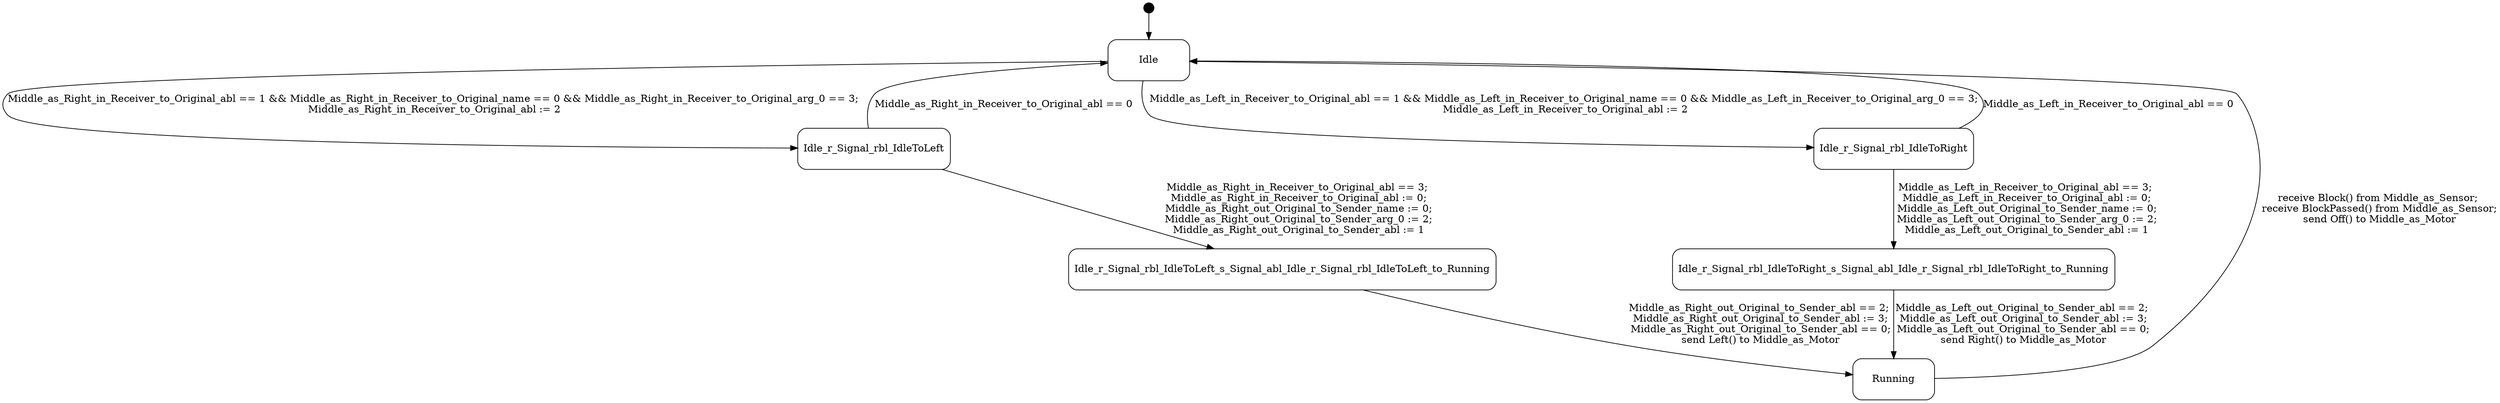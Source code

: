 digraph Middle_as_Middle {
  compound = true;
  rank = LR;
node [shape = "point", height = "0.2"] Idle_extra node [shape = "Mrecord", height = "0.8", width = "1.6"] Idle Idle_extra -> Idle

node [shape = "Mrecord", height = "0.8", width = "1.6"] Running
node [shape = "Mrecord", height = "0.8", width = "1.6"] Idle_r_Signal_rbl_IdleToLeft
node [shape = "Mrecord", height = "0.8", width = "1.6"] Idle_r_Signal_rbl_IdleToRight
node [shape = "Mrecord", height = "0.8", width = "1.6"] Idle_r_Signal_rbl_IdleToLeft_s_Signal_abl_Idle_r_Signal_rbl_IdleToLeft_to_Running
node [shape = "Mrecord", height = "0.8", width = "1.6"] Idle_r_Signal_rbl_IdleToRight_s_Signal_abl_Idle_r_Signal_rbl_IdleToRight_to_Running



Running -> Idle [label = "receive Block() from Middle_as_Sensor;\n receive BlockPassed() from Middle_as_Sensor;\n send Off() to Middle_as_Motor"];

Idle -> Idle_r_Signal_rbl_IdleToLeft [label = "Middle_as_Right_in_Receiver_to_Original_abl == 1 && Middle_as_Right_in_Receiver_to_Original_name == 0 && Middle_as_Right_in_Receiver_to_Original_arg_0 == 3;\n Middle_as_Right_in_Receiver_to_Original_abl := 2"];

Idle_r_Signal_rbl_IdleToLeft -> Idle_r_Signal_rbl_IdleToLeft_s_Signal_abl_Idle_r_Signal_rbl_IdleToLeft_to_Running [label = "Middle_as_Right_in_Receiver_to_Original_abl == 3;\n Middle_as_Right_in_Receiver_to_Original_abl := 0;\n Middle_as_Right_out_Original_to_Sender_name := 0;\n Middle_as_Right_out_Original_to_Sender_arg_0 := 2;\n Middle_as_Right_out_Original_to_Sender_abl := 1"];

Idle_r_Signal_rbl_IdleToLeft -> Idle [label = "Middle_as_Right_in_Receiver_to_Original_abl == 0"];

Idle -> Idle_r_Signal_rbl_IdleToRight [label = "Middle_as_Left_in_Receiver_to_Original_abl == 1 && Middle_as_Left_in_Receiver_to_Original_name == 0 && Middle_as_Left_in_Receiver_to_Original_arg_0 == 3;\n Middle_as_Left_in_Receiver_to_Original_abl := 2"];

Idle_r_Signal_rbl_IdleToRight -> Idle_r_Signal_rbl_IdleToRight_s_Signal_abl_Idle_r_Signal_rbl_IdleToRight_to_Running [label = "Middle_as_Left_in_Receiver_to_Original_abl == 3;\n Middle_as_Left_in_Receiver_to_Original_abl := 0;\n Middle_as_Left_out_Original_to_Sender_name := 0;\n Middle_as_Left_out_Original_to_Sender_arg_0 := 2;\n Middle_as_Left_out_Original_to_Sender_abl := 1"];

Idle_r_Signal_rbl_IdleToRight -> Idle [label = "Middle_as_Left_in_Receiver_to_Original_abl == 0"];

Idle_r_Signal_rbl_IdleToLeft_s_Signal_abl_Idle_r_Signal_rbl_IdleToLeft_to_Running -> Running [label = "Middle_as_Right_out_Original_to_Sender_abl == 2;\n Middle_as_Right_out_Original_to_Sender_abl := 3;\n Middle_as_Right_out_Original_to_Sender_abl == 0;\n send Left() to Middle_as_Motor"];

Idle_r_Signal_rbl_IdleToRight_s_Signal_abl_Idle_r_Signal_rbl_IdleToRight_to_Running -> Running [label = "Middle_as_Left_out_Original_to_Sender_abl == 2;\n Middle_as_Left_out_Original_to_Sender_abl := 3;\n Middle_as_Left_out_Original_to_Sender_abl == 0;\n send Right() to Middle_as_Motor"];

}
